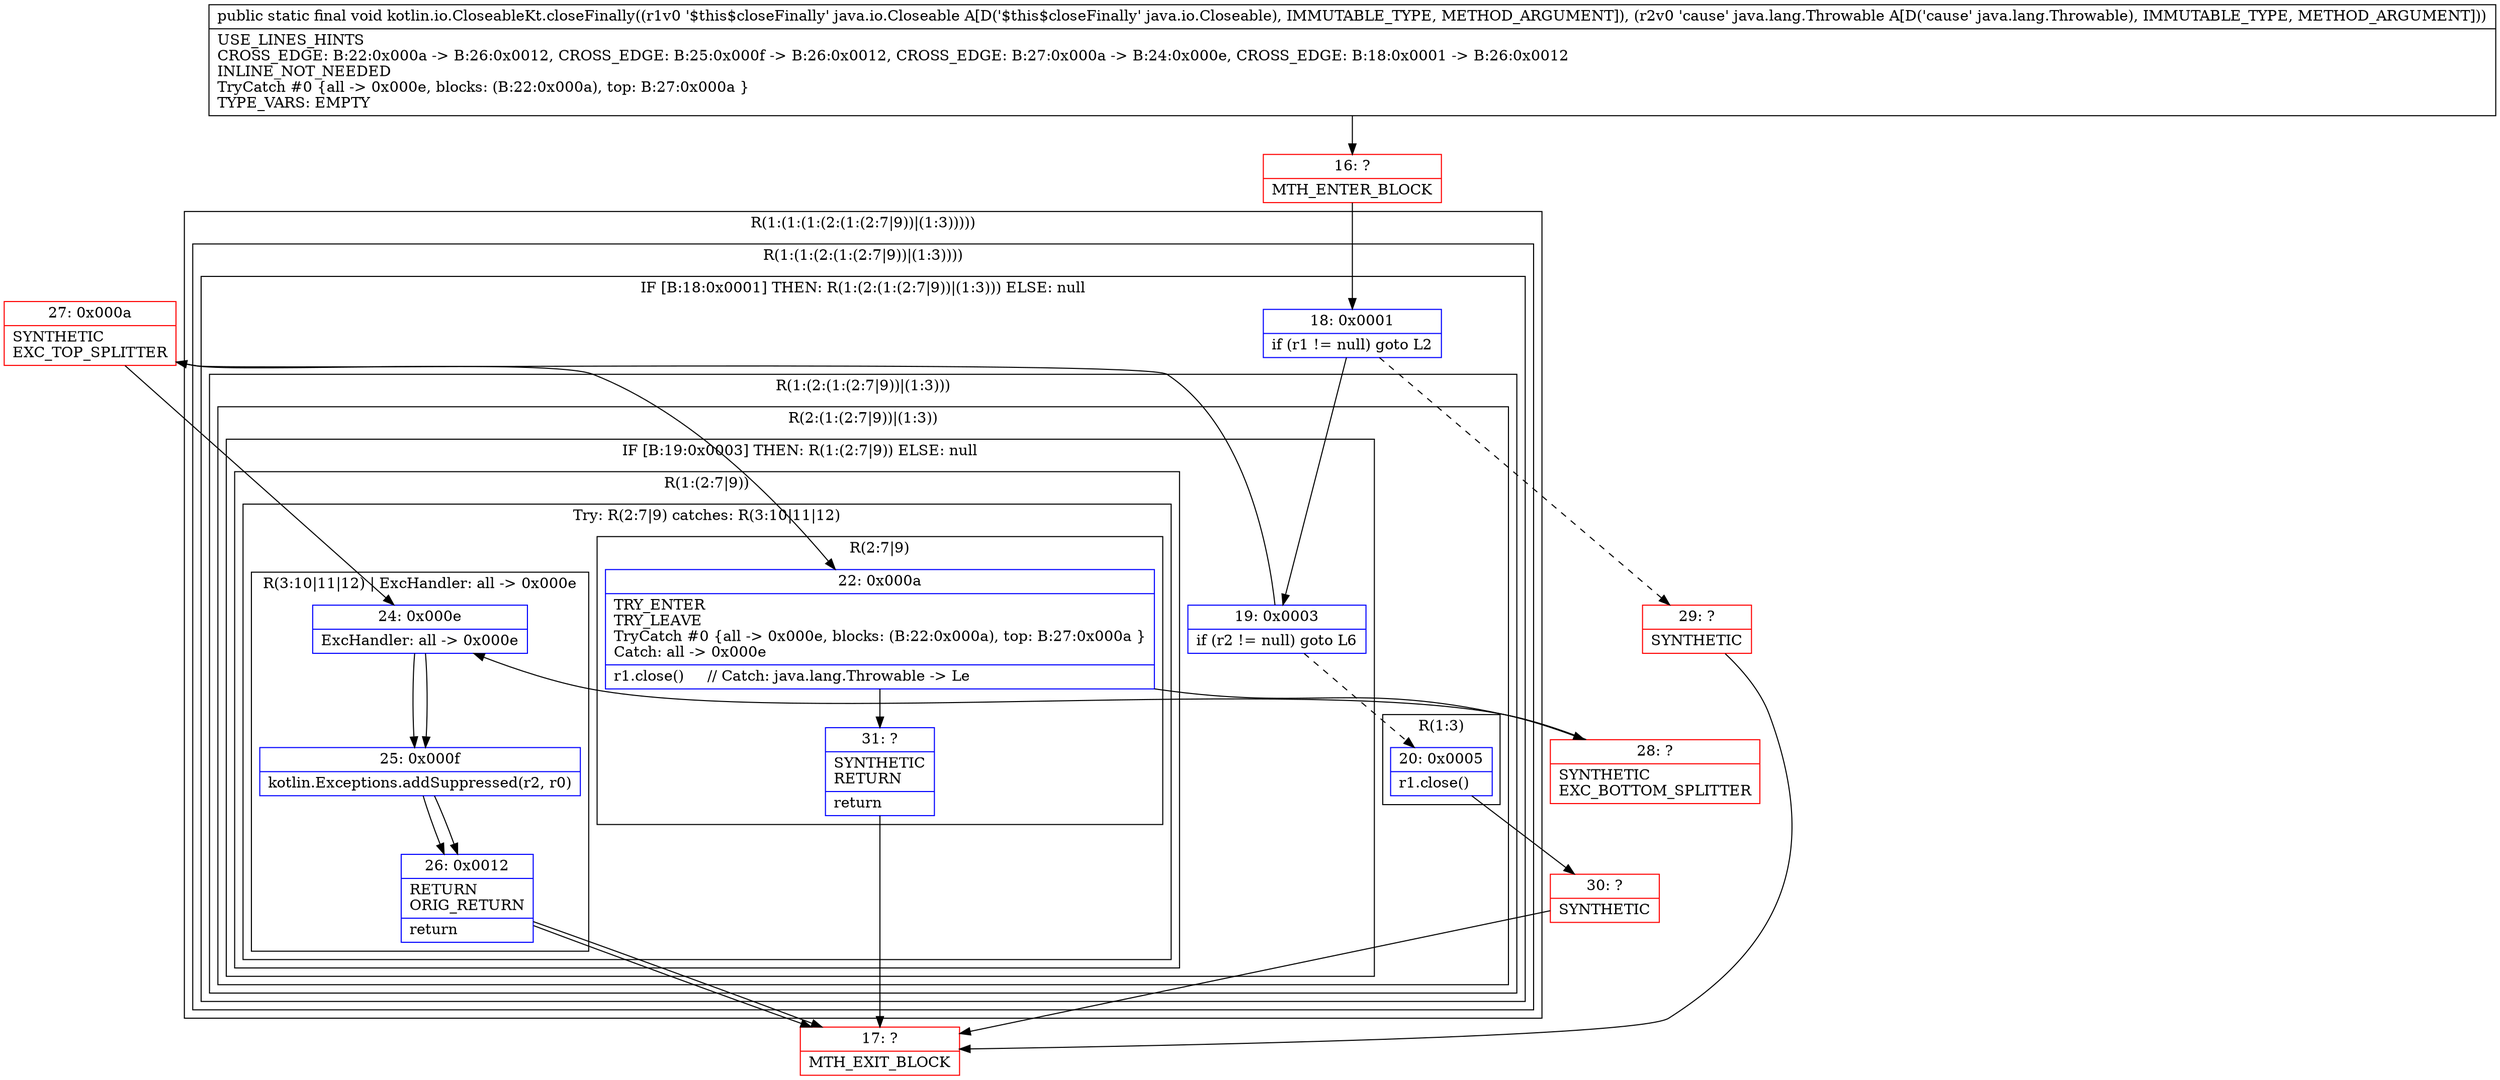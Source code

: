digraph "CFG forkotlin.io.CloseableKt.closeFinally(Ljava\/io\/Closeable;Ljava\/lang\/Throwable;)V" {
subgraph cluster_Region_2120525811 {
label = "R(1:(1:(1:(2:(1:(2:7|9))|(1:3)))))";
node [shape=record,color=blue];
subgraph cluster_Region_952093551 {
label = "R(1:(1:(2:(1:(2:7|9))|(1:3))))";
node [shape=record,color=blue];
subgraph cluster_IfRegion_1551666707 {
label = "IF [B:18:0x0001] THEN: R(1:(2:(1:(2:7|9))|(1:3))) ELSE: null";
node [shape=record,color=blue];
Node_18 [shape=record,label="{18\:\ 0x0001|if (r1 != null) goto L2\l}"];
subgraph cluster_Region_504266783 {
label = "R(1:(2:(1:(2:7|9))|(1:3)))";
node [shape=record,color=blue];
subgraph cluster_Region_1158604562 {
label = "R(2:(1:(2:7|9))|(1:3))";
node [shape=record,color=blue];
subgraph cluster_IfRegion_61651055 {
label = "IF [B:19:0x0003] THEN: R(1:(2:7|9)) ELSE: null";
node [shape=record,color=blue];
Node_19 [shape=record,label="{19\:\ 0x0003|if (r2 != null) goto L6\l}"];
subgraph cluster_Region_999858719 {
label = "R(1:(2:7|9))";
node [shape=record,color=blue];
subgraph cluster_TryCatchRegion_1375523595 {
label = "Try: R(2:7|9) catches: R(3:10|11|12)";
node [shape=record,color=blue];
subgraph cluster_Region_1677236305 {
label = "R(2:7|9)";
node [shape=record,color=blue];
Node_22 [shape=record,label="{22\:\ 0x000a|TRY_ENTER\lTRY_LEAVE\lTryCatch #0 \{all \-\> 0x000e, blocks: (B:22:0x000a), top: B:27:0x000a \}\lCatch: all \-\> 0x000e\l|r1.close()     \/\/ Catch: java.lang.Throwable \-\> Le\l}"];
Node_31 [shape=record,label="{31\:\ ?|SYNTHETIC\lRETURN\l|return\l}"];
}
subgraph cluster_Region_99695489 {
label = "R(3:10|11|12) | ExcHandler: all \-\> 0x000e\l";
node [shape=record,color=blue];
Node_24 [shape=record,label="{24\:\ 0x000e|ExcHandler: all \-\> 0x000e\l}"];
Node_25 [shape=record,label="{25\:\ 0x000f|kotlin.Exceptions.addSuppressed(r2, r0)\l}"];
Node_26 [shape=record,label="{26\:\ 0x0012|RETURN\lORIG_RETURN\l|return\l}"];
}
}
}
}
subgraph cluster_Region_2072504698 {
label = "R(1:3)";
node [shape=record,color=blue];
Node_20 [shape=record,label="{20\:\ 0x0005|r1.close()\l}"];
}
}
}
}
}
}
subgraph cluster_Region_99695489 {
label = "R(3:10|11|12) | ExcHandler: all \-\> 0x000e\l";
node [shape=record,color=blue];
Node_24 [shape=record,label="{24\:\ 0x000e|ExcHandler: all \-\> 0x000e\l}"];
Node_25 [shape=record,label="{25\:\ 0x000f|kotlin.Exceptions.addSuppressed(r2, r0)\l}"];
Node_26 [shape=record,label="{26\:\ 0x0012|RETURN\lORIG_RETURN\l|return\l}"];
}
Node_16 [shape=record,color=red,label="{16\:\ ?|MTH_ENTER_BLOCK\l}"];
Node_30 [shape=record,color=red,label="{30\:\ ?|SYNTHETIC\l}"];
Node_17 [shape=record,color=red,label="{17\:\ ?|MTH_EXIT_BLOCK\l}"];
Node_27 [shape=record,color=red,label="{27\:\ 0x000a|SYNTHETIC\lEXC_TOP_SPLITTER\l}"];
Node_28 [shape=record,color=red,label="{28\:\ ?|SYNTHETIC\lEXC_BOTTOM_SPLITTER\l}"];
Node_29 [shape=record,color=red,label="{29\:\ ?|SYNTHETIC\l}"];
MethodNode[shape=record,label="{public static final void kotlin.io.CloseableKt.closeFinally((r1v0 '$this$closeFinally' java.io.Closeable A[D('$this$closeFinally' java.io.Closeable), IMMUTABLE_TYPE, METHOD_ARGUMENT]), (r2v0 'cause' java.lang.Throwable A[D('cause' java.lang.Throwable), IMMUTABLE_TYPE, METHOD_ARGUMENT]))  | USE_LINES_HINTS\lCROSS_EDGE: B:22:0x000a \-\> B:26:0x0012, CROSS_EDGE: B:25:0x000f \-\> B:26:0x0012, CROSS_EDGE: B:27:0x000a \-\> B:24:0x000e, CROSS_EDGE: B:18:0x0001 \-\> B:26:0x0012\lINLINE_NOT_NEEDED\lTryCatch #0 \{all \-\> 0x000e, blocks: (B:22:0x000a), top: B:27:0x000a \}\lTYPE_VARS: EMPTY\l}"];
MethodNode -> Node_16;Node_18 -> Node_19;
Node_18 -> Node_29[style=dashed];
Node_19 -> Node_20[style=dashed];
Node_19 -> Node_27;
Node_22 -> Node_28;
Node_22 -> Node_31;
Node_31 -> Node_17;
Node_24 -> Node_25;
Node_25 -> Node_26;
Node_26 -> Node_17;
Node_20 -> Node_30;
Node_24 -> Node_25;
Node_25 -> Node_26;
Node_26 -> Node_17;
Node_16 -> Node_18;
Node_30 -> Node_17;
Node_27 -> Node_22;
Node_27 -> Node_24;
Node_28 -> Node_24;
Node_29 -> Node_17;
}

